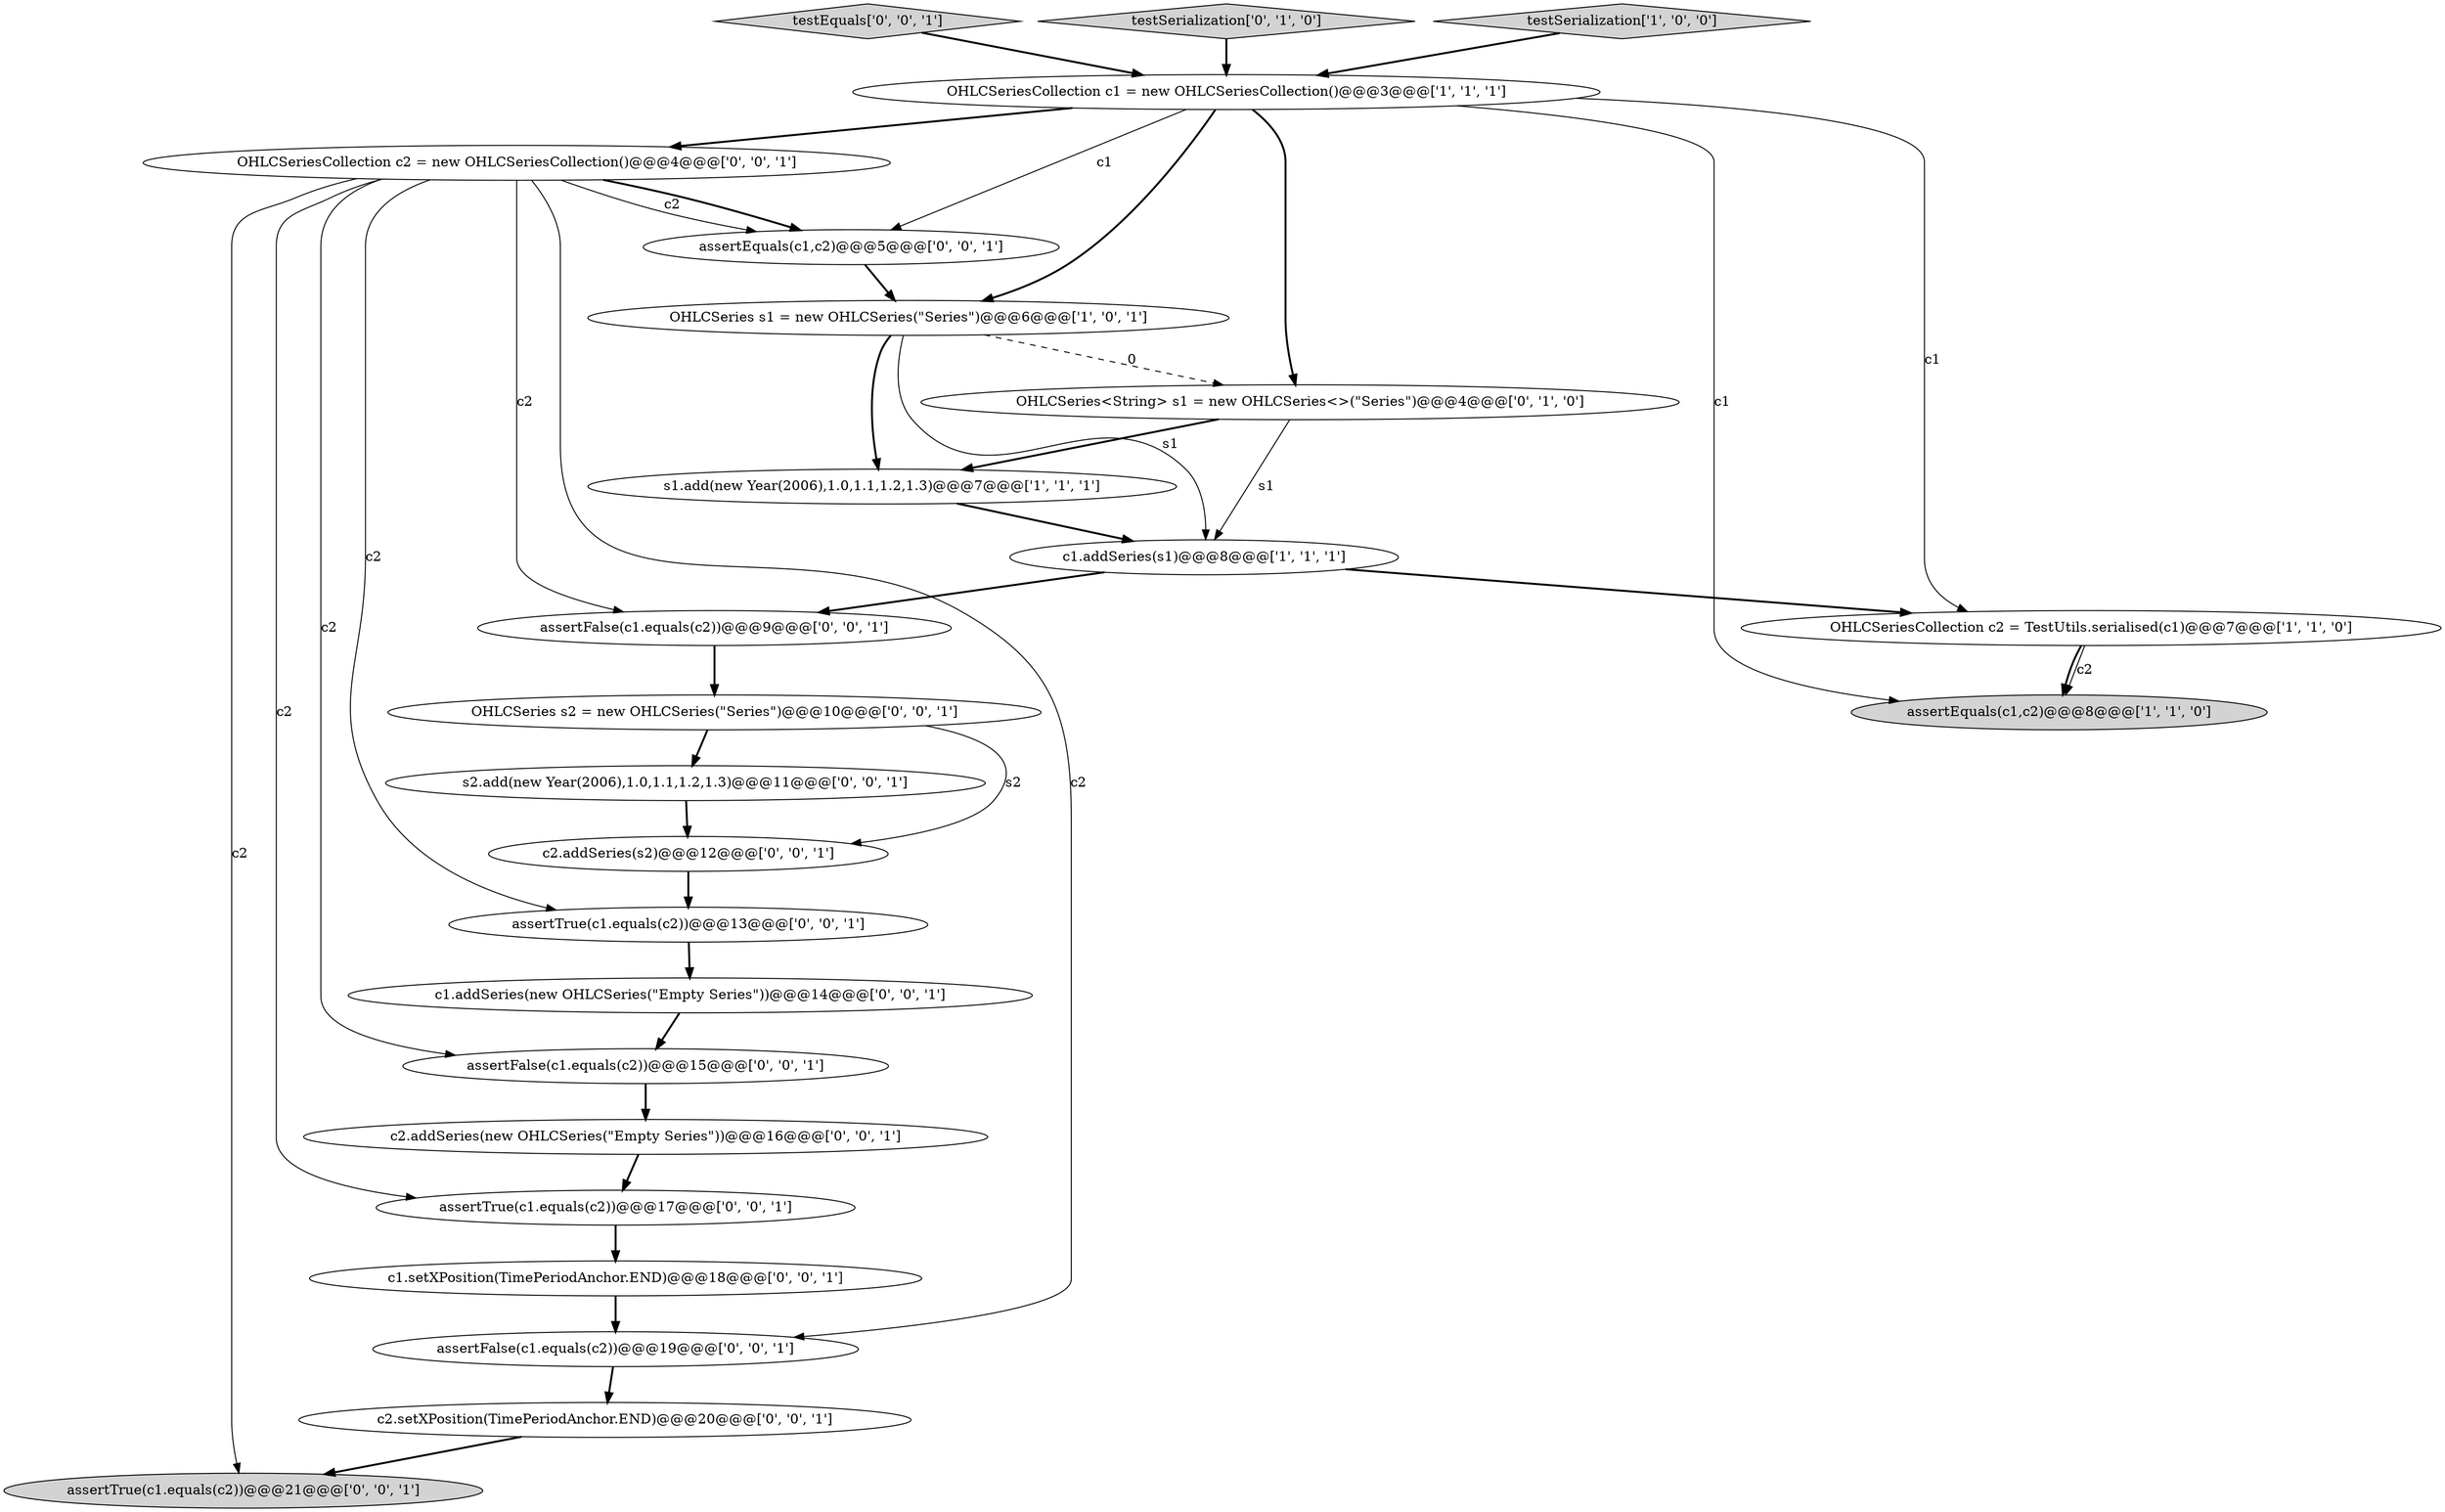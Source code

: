 digraph {
23 [style = filled, label = "s2.add(new Year(2006),1.0,1.1,1.2,1.3)@@@11@@@['0', '0', '1']", fillcolor = white, shape = ellipse image = "AAA0AAABBB3BBB"];
18 [style = filled, label = "OHLCSeriesCollection c2 = new OHLCSeriesCollection()@@@4@@@['0', '0', '1']", fillcolor = white, shape = ellipse image = "AAA0AAABBB3BBB"];
0 [style = filled, label = "s1.add(new Year(2006),1.0,1.1,1.2,1.3)@@@7@@@['1', '1', '1']", fillcolor = white, shape = ellipse image = "AAA0AAABBB1BBB"];
2 [style = filled, label = "OHLCSeries s1 = new OHLCSeries(\"Series\")@@@6@@@['1', '0', '1']", fillcolor = white, shape = ellipse image = "AAA0AAABBB1BBB"];
15 [style = filled, label = "c2.addSeries(s2)@@@12@@@['0', '0', '1']", fillcolor = white, shape = ellipse image = "AAA0AAABBB3BBB"];
14 [style = filled, label = "assertFalse(c1.equals(c2))@@@9@@@['0', '0', '1']", fillcolor = white, shape = ellipse image = "AAA0AAABBB3BBB"];
10 [style = filled, label = "assertTrue(c1.equals(c2))@@@17@@@['0', '0', '1']", fillcolor = white, shape = ellipse image = "AAA0AAABBB3BBB"];
19 [style = filled, label = "assertTrue(c1.equals(c2))@@@13@@@['0', '0', '1']", fillcolor = white, shape = ellipse image = "AAA0AAABBB3BBB"];
8 [style = filled, label = "OHLCSeries<String> s1 = new OHLCSeries<>(\"Series\")@@@4@@@['0', '1', '0']", fillcolor = white, shape = ellipse image = "AAA1AAABBB2BBB"];
5 [style = filled, label = "OHLCSeriesCollection c1 = new OHLCSeriesCollection()@@@3@@@['1', '1', '1']", fillcolor = white, shape = ellipse image = "AAA0AAABBB1BBB"];
16 [style = filled, label = "assertFalse(c1.equals(c2))@@@15@@@['0', '0', '1']", fillcolor = white, shape = ellipse image = "AAA0AAABBB3BBB"];
20 [style = filled, label = "c2.addSeries(new OHLCSeries(\"Empty Series\"))@@@16@@@['0', '0', '1']", fillcolor = white, shape = ellipse image = "AAA0AAABBB3BBB"];
17 [style = filled, label = "assertFalse(c1.equals(c2))@@@19@@@['0', '0', '1']", fillcolor = white, shape = ellipse image = "AAA0AAABBB3BBB"];
11 [style = filled, label = "OHLCSeries s2 = new OHLCSeries(\"Series\")@@@10@@@['0', '0', '1']", fillcolor = white, shape = ellipse image = "AAA0AAABBB3BBB"];
6 [style = filled, label = "OHLCSeriesCollection c2 = TestUtils.serialised(c1)@@@7@@@['1', '1', '0']", fillcolor = white, shape = ellipse image = "AAA0AAABBB1BBB"];
13 [style = filled, label = "c1.setXPosition(TimePeriodAnchor.END)@@@18@@@['0', '0', '1']", fillcolor = white, shape = ellipse image = "AAA0AAABBB3BBB"];
22 [style = filled, label = "assertEquals(c1,c2)@@@5@@@['0', '0', '1']", fillcolor = white, shape = ellipse image = "AAA0AAABBB3BBB"];
21 [style = filled, label = "assertTrue(c1.equals(c2))@@@21@@@['0', '0', '1']", fillcolor = lightgray, shape = ellipse image = "AAA0AAABBB3BBB"];
1 [style = filled, label = "assertEquals(c1,c2)@@@8@@@['1', '1', '0']", fillcolor = lightgray, shape = ellipse image = "AAA0AAABBB1BBB"];
9 [style = filled, label = "testEquals['0', '0', '1']", fillcolor = lightgray, shape = diamond image = "AAA0AAABBB3BBB"];
7 [style = filled, label = "testSerialization['0', '1', '0']", fillcolor = lightgray, shape = diamond image = "AAA0AAABBB2BBB"];
4 [style = filled, label = "c1.addSeries(s1)@@@8@@@['1', '1', '1']", fillcolor = white, shape = ellipse image = "AAA0AAABBB1BBB"];
12 [style = filled, label = "c1.addSeries(new OHLCSeries(\"Empty Series\"))@@@14@@@['0', '0', '1']", fillcolor = white, shape = ellipse image = "AAA0AAABBB3BBB"];
24 [style = filled, label = "c2.setXPosition(TimePeriodAnchor.END)@@@20@@@['0', '0', '1']", fillcolor = white, shape = ellipse image = "AAA0AAABBB3BBB"];
3 [style = filled, label = "testSerialization['1', '0', '0']", fillcolor = lightgray, shape = diamond image = "AAA0AAABBB1BBB"];
5->2 [style = bold, label=""];
22->2 [style = bold, label=""];
24->21 [style = bold, label=""];
2->4 [style = solid, label="s1"];
4->6 [style = bold, label=""];
0->4 [style = bold, label=""];
5->8 [style = bold, label=""];
23->15 [style = bold, label=""];
20->10 [style = bold, label=""];
18->16 [style = solid, label="c2"];
8->0 [style = bold, label=""];
18->22 [style = bold, label=""];
18->21 [style = solid, label="c2"];
13->17 [style = bold, label=""];
6->1 [style = solid, label="c2"];
18->19 [style = solid, label="c2"];
2->8 [style = dashed, label="0"];
18->10 [style = solid, label="c2"];
15->19 [style = bold, label=""];
5->6 [style = solid, label="c1"];
14->11 [style = bold, label=""];
3->5 [style = bold, label=""];
12->16 [style = bold, label=""];
10->13 [style = bold, label=""];
18->17 [style = solid, label="c2"];
8->4 [style = solid, label="s1"];
17->24 [style = bold, label=""];
5->22 [style = solid, label="c1"];
11->23 [style = bold, label=""];
5->18 [style = bold, label=""];
4->14 [style = bold, label=""];
7->5 [style = bold, label=""];
16->20 [style = bold, label=""];
18->14 [style = solid, label="c2"];
2->0 [style = bold, label=""];
19->12 [style = bold, label=""];
9->5 [style = bold, label=""];
6->1 [style = bold, label=""];
18->22 [style = solid, label="c2"];
5->1 [style = solid, label="c1"];
11->15 [style = solid, label="s2"];
}
